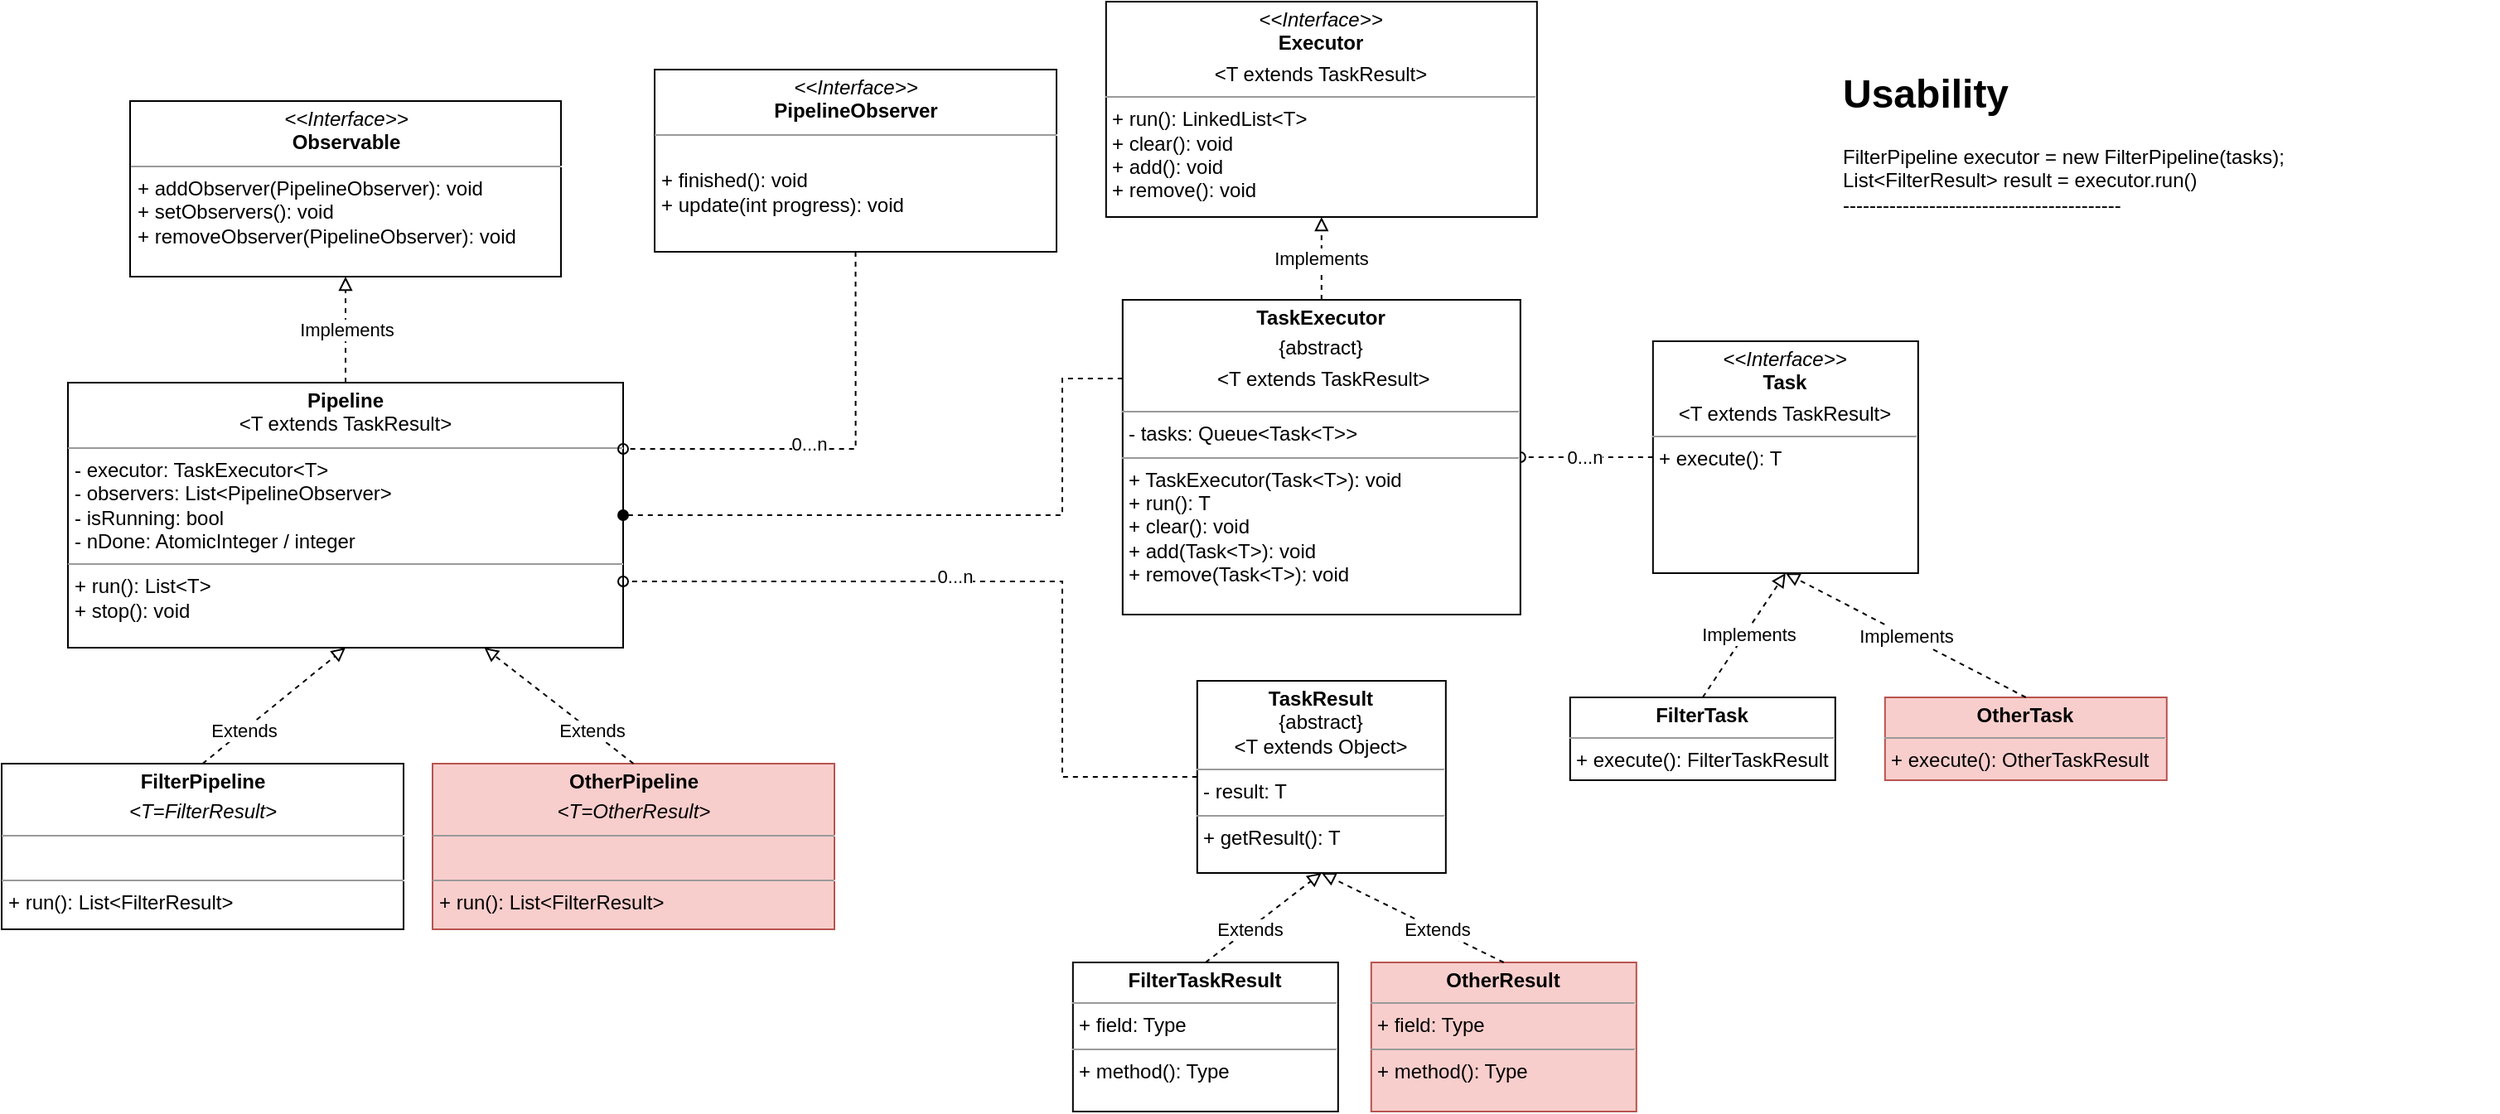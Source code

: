 <mxfile version="20.4.0" type="device"><diagram id="C5RBs43oDa-KdzZeNtuy" name="Page-1"><mxGraphModel dx="1919" dy="2183" grid="1" gridSize="10" guides="1" tooltips="1" connect="1" arrows="1" fold="1" page="1" pageScale="1" pageWidth="827" pageHeight="1169" math="0" shadow="0"><root><mxCell id="WIyWlLk6GJQsqaUBKTNV-0"/><mxCell id="WIyWlLk6GJQsqaUBKTNV-1" parent="WIyWlLk6GJQsqaUBKTNV-0"/><mxCell id="FGn-XUrXdO38s8hqbHCL-27" value="&lt;p style=&quot;margin:0px;margin-top:4px;text-align:center;&quot;&gt;&lt;b&gt;Pipeline&lt;/b&gt;&lt;br&gt;&amp;lt;T extends TaskResult&amp;gt;&lt;/p&gt;&lt;hr size=&quot;1&quot;&gt;&lt;p style=&quot;margin:0px;margin-left:4px;&quot;&gt;- executor: TaskExecutor&amp;lt;T&amp;gt;&lt;br&gt;&lt;/p&gt;&lt;p style=&quot;margin:0px;margin-left:4px;&quot;&gt;- observers: List&amp;lt;&lt;span style=&quot;text-align: center;&quot;&gt;PipelineObserver&lt;/span&gt;&amp;gt;&lt;/p&gt;&lt;p style=&quot;margin:0px;margin-left:4px;&quot;&gt;- isRunning: bool&lt;/p&gt;&lt;p style=&quot;margin:0px;margin-left:4px;&quot;&gt;- nDone: AtomicInteger / integer&lt;/p&gt;&lt;hr size=&quot;1&quot;&gt;&lt;p style=&quot;margin:0px;margin-left:4px;&quot;&gt;+ run(): List&amp;lt;T&amp;gt;&lt;br&gt;&lt;/p&gt;&lt;p style=&quot;margin:0px;margin-left:4px;&quot;&gt;+ stop(): void&lt;/p&gt;" style="verticalAlign=top;align=left;overflow=fill;fontSize=12;fontFamily=Helvetica;html=1;" vertex="1" parent="WIyWlLk6GJQsqaUBKTNV-1"><mxGeometry x="60" y="-450" width="335" height="160" as="geometry"/></mxCell><mxCell id="FGn-XUrXdO38s8hqbHCL-28" value="Extends" style="endArrow=block;endFill=0;html=1;rounded=0;dashed=1;exitX=0.5;exitY=0;exitDx=0;exitDy=0;entryX=0.5;entryY=1;entryDx=0;entryDy=0;" edge="1" parent="WIyWlLk6GJQsqaUBKTNV-1" source="FGn-XUrXdO38s8hqbHCL-32" target="FGn-XUrXdO38s8hqbHCL-27"><mxGeometry x="-0.429" width="160" relative="1" as="geometry"><mxPoint x="640" y="-290" as="sourcePoint"/><mxPoint x="430" y="-180" as="targetPoint"/><mxPoint as="offset"/></mxGeometry></mxCell><mxCell id="FGn-XUrXdO38s8hqbHCL-32" value="&lt;p style=&quot;margin:0px;margin-top:4px;text-align:center;&quot;&gt;&lt;b&gt;FilterPipeline&lt;/b&gt;&lt;/p&gt;&lt;p style=&quot;margin:0px;margin-top:4px;text-align:center;&quot;&gt;&lt;i&gt;&amp;lt;T=FilterResult&amp;gt;&lt;/i&gt;&lt;/p&gt;&lt;hr size=&quot;1&quot;&gt;&lt;p style=&quot;margin:0px;margin-left:4px;&quot;&gt;&lt;br&gt;&lt;/p&gt;&lt;hr size=&quot;1&quot;&gt;&lt;p style=&quot;margin:0px;margin-left:4px;&quot;&gt;+ run(): List&amp;lt;FilterResult&amp;gt;&lt;/p&gt;" style="verticalAlign=top;align=left;overflow=fill;fontSize=12;fontFamily=Helvetica;html=1;" vertex="1" parent="WIyWlLk6GJQsqaUBKTNV-1"><mxGeometry x="20" y="-220" width="242.5" height="100" as="geometry"/></mxCell><mxCell id="FGn-XUrXdO38s8hqbHCL-35" value="&lt;p style=&quot;margin:0px;margin-top:4px;text-align:center;&quot;&gt;&lt;i&gt;&amp;lt;&amp;lt;Interface&amp;gt;&amp;gt;&lt;/i&gt;&lt;br&gt;&lt;b&gt;PipelineObserver&lt;/b&gt;&lt;/p&gt;&lt;hr size=&quot;1&quot;&gt;&lt;p style=&quot;margin:0px;margin-left:4px;&quot;&gt;&lt;br&gt;&lt;/p&gt;&lt;p style=&quot;margin:0px;margin-left:4px;&quot;&gt;+ finished(): void&lt;/p&gt;&lt;p style=&quot;margin:0px;margin-left:4px;&quot;&gt;+ update(int progress): void&lt;/p&gt;" style="verticalAlign=top;align=left;overflow=fill;fontSize=12;fontFamily=Helvetica;html=1;" vertex="1" parent="WIyWlLk6GJQsqaUBKTNV-1"><mxGeometry x="414" y="-639" width="242.5" height="110" as="geometry"/></mxCell><mxCell id="FGn-XUrXdO38s8hqbHCL-41" value="&lt;p style=&quot;margin:0px;margin-top:4px;text-align:center;&quot;&gt;&lt;b&gt;TaskResult&lt;/b&gt;&lt;br&gt;{abstract}&lt;br&gt;&amp;lt;T extends Object&amp;gt;&lt;/p&gt;&lt;hr size=&quot;1&quot;&gt;&lt;p style=&quot;margin:0px;margin-left:4px;&quot;&gt;- result: T&lt;/p&gt;&lt;hr size=&quot;1&quot;&gt;&lt;p style=&quot;margin:0px;margin-left:4px;&quot;&gt;+ getResult(): T&lt;/p&gt;" style="verticalAlign=top;align=left;overflow=fill;fontSize=12;fontFamily=Helvetica;html=1;" vertex="1" parent="WIyWlLk6GJQsqaUBKTNV-1"><mxGeometry x="741.41" y="-270" width="150" height="116" as="geometry"/></mxCell><mxCell id="FGn-XUrXdO38s8hqbHCL-57" style="edgeStyle=orthogonalEdgeStyle;rounded=0;orthogonalLoop=1;jettySize=auto;html=1;exitX=0;exitY=0.5;exitDx=0;exitDy=0;entryX=1;entryY=0.5;entryDx=0;entryDy=0;dashed=1;endArrow=oval;endFill=0;" edge="1" parent="WIyWlLk6GJQsqaUBKTNV-1" source="FGn-XUrXdO38s8hqbHCL-43" target="FGn-XUrXdO38s8hqbHCL-68"><mxGeometry relative="1" as="geometry"><mxPoint x="1006.41" y="-365" as="sourcePoint"/></mxGeometry></mxCell><mxCell id="FGn-XUrXdO38s8hqbHCL-58" value="0...n" style="edgeLabel;html=1;align=center;verticalAlign=middle;resizable=0;points=[];" vertex="1" connectable="0" parent="FGn-XUrXdO38s8hqbHCL-57"><mxGeometry x="0.667" relative="1" as="geometry"><mxPoint x="25" as="offset"/></mxGeometry></mxCell><mxCell id="FGn-XUrXdO38s8hqbHCL-43" value="&lt;p style=&quot;margin:0px;margin-top:4px;text-align:center;&quot;&gt;&lt;i&gt;&amp;lt;&amp;lt;Interface&amp;gt;&amp;gt;&lt;/i&gt;&lt;br&gt;&lt;b&gt;Task&lt;/b&gt;&lt;/p&gt;&lt;p style=&quot;margin:0px;margin-top:4px;text-align:center;&quot;&gt;&amp;lt;T extends TaskResult&amp;gt;&lt;/p&gt;&lt;hr size=&quot;1&quot;&gt;&lt;p style=&quot;margin:0px;margin-left:4px;&quot;&gt;+ execute(): T&lt;/p&gt;" style="verticalAlign=top;align=left;overflow=fill;fontSize=12;fontFamily=Helvetica;html=1;" vertex="1" parent="WIyWlLk6GJQsqaUBKTNV-1"><mxGeometry x="1016.41" y="-475" width="160" height="140" as="geometry"/></mxCell><mxCell id="FGn-XUrXdO38s8hqbHCL-47" value="&lt;p style=&quot;margin:0px;margin-top:4px;text-align:center;&quot;&gt;&lt;b&gt;FilterTask&lt;/b&gt;&lt;/p&gt;&lt;hr size=&quot;1&quot;&gt;&lt;p style=&quot;margin:0px;margin-left:4px;&quot;&gt;+ execute(): FilterTaskResult&lt;/p&gt;&lt;p style=&quot;margin:0px;margin-left:4px;&quot;&gt;&lt;br&gt;&lt;/p&gt;" style="verticalAlign=top;align=left;overflow=fill;fontSize=12;fontFamily=Helvetica;html=1;" vertex="1" parent="WIyWlLk6GJQsqaUBKTNV-1"><mxGeometry x="966.41" y="-260" width="160" height="50" as="geometry"/></mxCell><mxCell id="FGn-XUrXdO38s8hqbHCL-48" value="&lt;p style=&quot;margin:0px;margin-top:4px;text-align:center;&quot;&gt;&lt;b&gt;OtherTask&lt;/b&gt;&lt;/p&gt;&lt;hr size=&quot;1&quot;&gt;&lt;p style=&quot;margin:0px;margin-left:4px;&quot;&gt;+ execute(): OtherTaskResult&lt;/p&gt;" style="verticalAlign=top;align=left;overflow=fill;fontSize=12;fontFamily=Helvetica;html=1;fillColor=#f8cecc;strokeColor=#b85450;" vertex="1" parent="WIyWlLk6GJQsqaUBKTNV-1"><mxGeometry x="1156.41" y="-260" width="170" height="50" as="geometry"/></mxCell><mxCell id="FGn-XUrXdO38s8hqbHCL-50" value="Implements" style="endArrow=block;endFill=0;html=1;rounded=0;dashed=1;exitX=0.5;exitY=0;exitDx=0;exitDy=0;entryX=0.5;entryY=1;entryDx=0;entryDy=0;" edge="1" parent="WIyWlLk6GJQsqaUBKTNV-1" source="FGn-XUrXdO38s8hqbHCL-47" target="FGn-XUrXdO38s8hqbHCL-43"><mxGeometry x="0.031" y="-2" width="160" relative="1" as="geometry"><mxPoint x="1086.41" y="-205.5" as="sourcePoint"/><mxPoint x="1141.41" y="-320" as="targetPoint"/><mxPoint as="offset"/></mxGeometry></mxCell><mxCell id="FGn-XUrXdO38s8hqbHCL-51" value="Implements" style="endArrow=block;endFill=0;html=1;rounded=0;dashed=1;exitX=0.5;exitY=0;exitDx=0;exitDy=0;entryX=0.5;entryY=1;entryDx=0;entryDy=0;" edge="1" parent="WIyWlLk6GJQsqaUBKTNV-1" source="FGn-XUrXdO38s8hqbHCL-48" target="FGn-XUrXdO38s8hqbHCL-43"><mxGeometry width="160" relative="1" as="geometry"><mxPoint x="1066.41" y="-230" as="sourcePoint"/><mxPoint x="1076.41" y="-330" as="targetPoint"/></mxGeometry></mxCell><mxCell id="FGn-XUrXdO38s8hqbHCL-52" style="edgeStyle=orthogonalEdgeStyle;shape=arrow;rounded=0;orthogonalLoop=1;jettySize=auto;html=1;exitX=0.5;exitY=1;exitDx=0;exitDy=0;dashed=1;" edge="1" parent="WIyWlLk6GJQsqaUBKTNV-1" source="FGn-XUrXdO38s8hqbHCL-48" target="FGn-XUrXdO38s8hqbHCL-48"><mxGeometry relative="1" as="geometry"/></mxCell><mxCell id="FGn-XUrXdO38s8hqbHCL-59" value="&lt;p style=&quot;margin:0px;margin-top:4px;text-align:center;&quot;&gt;&lt;b&gt;FilterTaskResult&lt;/b&gt;&lt;/p&gt;&lt;hr size=&quot;1&quot;&gt;&lt;p style=&quot;margin:0px;margin-left:4px;&quot;&gt;+ field: Type&lt;/p&gt;&lt;hr size=&quot;1&quot;&gt;&lt;p style=&quot;margin:0px;margin-left:4px;&quot;&gt;+ method(): Type&lt;/p&gt;" style="verticalAlign=top;align=left;overflow=fill;fontSize=12;fontFamily=Helvetica;html=1;" vertex="1" parent="WIyWlLk6GJQsqaUBKTNV-1"><mxGeometry x="666.41" y="-100" width="160" height="90" as="geometry"/></mxCell><mxCell id="FGn-XUrXdO38s8hqbHCL-61" value="Extends" style="endArrow=block;endFill=0;html=1;rounded=0;dashed=1;exitX=0.5;exitY=0;exitDx=0;exitDy=0;entryX=0.5;entryY=1;entryDx=0;entryDy=0;" edge="1" parent="WIyWlLk6GJQsqaUBKTNV-1" source="FGn-XUrXdO38s8hqbHCL-59" target="FGn-XUrXdO38s8hqbHCL-41"><mxGeometry x="-0.259" width="160" relative="1" as="geometry"><mxPoint x="815.91" y="-90" as="sourcePoint"/><mxPoint x="821.41" y="-160" as="targetPoint"/><mxPoint as="offset"/></mxGeometry></mxCell><mxCell id="FGn-XUrXdO38s8hqbHCL-63" value="&lt;p style=&quot;margin:0px;margin-top:4px;text-align:center;&quot;&gt;&lt;b&gt;OtherResult&lt;/b&gt;&lt;/p&gt;&lt;hr size=&quot;1&quot;&gt;&lt;p style=&quot;margin:0px;margin-left:4px;&quot;&gt;+ field: Type&lt;/p&gt;&lt;hr size=&quot;1&quot;&gt;&lt;p style=&quot;margin:0px;margin-left:4px;&quot;&gt;+ method(): Type&lt;/p&gt;" style="verticalAlign=top;align=left;overflow=fill;fontSize=12;fontFamily=Helvetica;html=1;fillColor=#f8cecc;strokeColor=#b85450;" vertex="1" parent="WIyWlLk6GJQsqaUBKTNV-1"><mxGeometry x="846.41" y="-100" width="160" height="90" as="geometry"/></mxCell><mxCell id="FGn-XUrXdO38s8hqbHCL-66" value="Extends" style="endArrow=block;endFill=0;html=1;rounded=0;dashed=1;exitX=0.5;exitY=0;exitDx=0;exitDy=0;entryX=0.5;entryY=1;entryDx=0;entryDy=0;" edge="1" parent="WIyWlLk6GJQsqaUBKTNV-1" source="FGn-XUrXdO38s8hqbHCL-63" target="FGn-XUrXdO38s8hqbHCL-41"><mxGeometry x="-0.259" width="160" relative="1" as="geometry"><mxPoint x="933.41" y="-100" as="sourcePoint"/><mxPoint x="1003.41" y="-154" as="targetPoint"/><mxPoint as="offset"/></mxGeometry></mxCell><mxCell id="FGn-XUrXdO38s8hqbHCL-67" value="&lt;h1&gt;Usability&lt;/h1&gt;&lt;div&gt;FilterPipeline executor = new FilterPipeline(tasks);&lt;/div&gt;&lt;div&gt;List&amp;lt;FilterResult&amp;gt; result = executor.run()&lt;/div&gt;&lt;div&gt;------------------------------------------&lt;/div&gt;&lt;div&gt;&lt;br&gt;&lt;/div&gt;" style="text;html=1;strokeColor=none;fillColor=none;spacing=5;spacingTop=-20;whiteSpace=wrap;overflow=hidden;rounded=0;" vertex="1" parent="WIyWlLk6GJQsqaUBKTNV-1"><mxGeometry x="1126.41" y="-644" width="400" height="120" as="geometry"/></mxCell><mxCell id="FGn-XUrXdO38s8hqbHCL-68" value="&lt;p style=&quot;margin:0px;margin-top:4px;text-align:center;&quot;&gt;&lt;b&gt;TaskExecutor&lt;/b&gt;&lt;/p&gt;&lt;p style=&quot;margin:0px;margin-top:4px;text-align:center;&quot;&gt;{abstract}&lt;/p&gt;&lt;p style=&quot;margin:0px;margin-top:4px;text-align:center;&quot;&gt;&lt;/p&gt;&lt;div style=&quot;text-align: center;&quot;&gt;&amp;nbsp;&amp;lt;T extends TaskResult&amp;gt;&lt;span style=&quot;caret-color: rgba(0, 0, 0, 0); color: rgba(0, 0, 0, 0); font-family: monospace; font-size: 0px; text-align: start;&quot;&gt;%3CmxGraphModel%3E%3Croot%3E%3CmxCell%20id%3D%220%22%2F%3E%3CmxCell%20id%3D%221%22%20parent%3D%220%22%2F%3E%3CmxCell%20id%3D%222%22%20value%3D%22Extends%22%20style%3D%22endArrow%3Dblock%3BendFill%3D0%3Bhtml%3D1%3Brounded%3D0%3Bdashed%3D1%3BexitX%3D0.5%3BexitY%3D0%3BexitDx%3D0%3BexitDy%3D0%3BentryX%3D0.5%3BentryY%3D1%3BentryDx%3D0%3BentryDy%3D0%3B%22%20edge%3D%221%22%20parent%3D%221%22%3E%3CmxGeometry%20x%3D%22-0.259%22%20width%3D%22160%22%20relative%3D%221%22%20as%3D%22geometry%22%3E%3CmxPoint%20x%3D%22640%22%20y%3D%22120%22%20as%3D%22sourcePoint%22%2F%3E%3CmxPoint%20x%3D%22710%22%20y%3D%2266%22%20as%3D%22targetPoint%22%2F%3E%3CmxPoint%20as%3D%22offset%22%2F%3E%3C%2FmxGeometry%3E%3C%2FmxCell%3E%3C%2Froot%3E%3C%2FmxGraphModel%3E&amp;lt;RT&lt;/span&gt;&lt;/div&gt;&lt;p&gt;&lt;/p&gt;&lt;hr size=&quot;1&quot;&gt;&lt;p style=&quot;margin:0px;margin-left:4px;&quot;&gt;- tasks: Queue&amp;lt;Task&amp;lt;T&amp;gt;&amp;gt;&lt;/p&gt;&lt;hr size=&quot;1&quot;&gt;&lt;p style=&quot;margin:0px;margin-left:4px;&quot;&gt;+ TaskExecutor(Task&amp;lt;T&amp;gt;): void&lt;/p&gt;&lt;p style=&quot;margin:0px;margin-left:4px;&quot;&gt;+ run(): T&lt;/p&gt;&lt;p style=&quot;margin:0px;margin-left:4px;&quot;&gt;+ clear(): void&lt;/p&gt;&lt;p style=&quot;margin:0px;margin-left:4px;&quot;&gt;+ add(Task&amp;lt;T&amp;gt;): void&lt;/p&gt;&lt;p style=&quot;margin:0px;margin-left:4px;&quot;&gt;+ remove(Task&amp;lt;T&amp;gt;): void&lt;/p&gt;" style="verticalAlign=top;align=left;overflow=fill;fontSize=12;fontFamily=Helvetica;html=1;" vertex="1" parent="WIyWlLk6GJQsqaUBKTNV-1"><mxGeometry x="696.41" y="-500" width="240" height="190" as="geometry"/></mxCell><mxCell id="FGn-XUrXdO38s8hqbHCL-70" value="&lt;p style=&quot;margin:0px;margin-top:4px;text-align:center;&quot;&gt;&lt;i&gt;&amp;lt;&amp;lt;Interface&amp;gt;&amp;gt;&lt;/i&gt;&lt;br&gt;&lt;b&gt;Executor&lt;/b&gt;&lt;/p&gt;&lt;p style=&quot;margin:0px;margin-top:4px;text-align:center;&quot;&gt;&amp;lt;T extends TaskResult&amp;gt;&lt;/p&gt;&lt;hr size=&quot;1&quot;&gt;&lt;p style=&quot;margin:0px;margin-left:4px;&quot;&gt;+ run(): LinkedList&amp;lt;T&amp;gt;&lt;/p&gt;&lt;p style=&quot;margin:0px;margin-left:4px;&quot;&gt;+ clear(): void&lt;/p&gt;&lt;p style=&quot;margin:0px;margin-left:4px;&quot;&gt;+ add(): void&lt;/p&gt;&lt;p style=&quot;margin:0px;margin-left:4px;&quot;&gt;+ remove(): void&lt;/p&gt;" style="verticalAlign=top;align=left;overflow=fill;fontSize=12;fontFamily=Helvetica;html=1;" vertex="1" parent="WIyWlLk6GJQsqaUBKTNV-1"><mxGeometry x="686.41" y="-680" width="260" height="130" as="geometry"/></mxCell><mxCell id="FGn-XUrXdO38s8hqbHCL-71" value="Implements" style="endArrow=block;endFill=0;html=1;rounded=0;dashed=1;exitX=0.5;exitY=0;exitDx=0;exitDy=0;entryX=0.5;entryY=1;entryDx=0;entryDy=0;" edge="1" parent="WIyWlLk6GJQsqaUBKTNV-1" source="FGn-XUrXdO38s8hqbHCL-68"><mxGeometry width="160" relative="1" as="geometry"><mxPoint x="936.41" y="-544" as="sourcePoint"/><mxPoint x="816.41" y="-550" as="targetPoint"/><mxPoint as="offset"/><Array as="points"/></mxGeometry></mxCell><mxCell id="FGn-XUrXdO38s8hqbHCL-72" style="edgeStyle=orthogonalEdgeStyle;rounded=0;orthogonalLoop=1;jettySize=auto;html=1;exitX=0;exitY=0.25;exitDx=0;exitDy=0;entryX=1;entryY=0.5;entryDx=0;entryDy=0;dashed=1;endArrow=oval;endFill=1;" edge="1" parent="WIyWlLk6GJQsqaUBKTNV-1" source="FGn-XUrXdO38s8hqbHCL-68" target="FGn-XUrXdO38s8hqbHCL-27"><mxGeometry relative="1" as="geometry"><mxPoint x="435" y="-405.5" as="sourcePoint"/><mxPoint x="355" y="-405.5" as="targetPoint"/><Array as="points"><mxPoint x="660" y="-453"/><mxPoint x="660" y="-370"/></Array></mxGeometry></mxCell><mxCell id="FGn-XUrXdO38s8hqbHCL-74" style="edgeStyle=orthogonalEdgeStyle;rounded=0;orthogonalLoop=1;jettySize=auto;html=1;exitX=0;exitY=0.5;exitDx=0;exitDy=0;entryX=1;entryY=0.75;entryDx=0;entryDy=0;dashed=1;endArrow=oval;endFill=0;" edge="1" parent="WIyWlLk6GJQsqaUBKTNV-1" source="FGn-XUrXdO38s8hqbHCL-41" target="FGn-XUrXdO38s8hqbHCL-27"><mxGeometry relative="1" as="geometry"><mxPoint x="820" y="-395" as="sourcePoint"/><mxPoint x="740" y="-395" as="targetPoint"/><Array as="points"><mxPoint x="660" y="-212"/><mxPoint x="660" y="-330"/></Array></mxGeometry></mxCell><mxCell id="FGn-XUrXdO38s8hqbHCL-76" value="0...n" style="edgeLabel;html=1;align=center;verticalAlign=middle;resizable=0;points=[];" vertex="1" connectable="0" parent="FGn-XUrXdO38s8hqbHCL-74"><mxGeometry x="0.14" y="-3" relative="1" as="geometry"><mxPoint as="offset"/></mxGeometry></mxCell><mxCell id="FGn-XUrXdO38s8hqbHCL-77" value="&lt;p style=&quot;margin:0px;margin-top:4px;text-align:center;&quot;&gt;&lt;b&gt;OtherPipeline&lt;/b&gt;&lt;/p&gt;&lt;p style=&quot;margin:0px;margin-top:4px;text-align:center;&quot;&gt;&lt;i&gt;&amp;lt;T=OtherResult&amp;gt;&lt;/i&gt;&lt;/p&gt;&lt;hr size=&quot;1&quot;&gt;&lt;p style=&quot;margin:0px;margin-left:4px;&quot;&gt;&lt;br&gt;&lt;/p&gt;&lt;hr size=&quot;1&quot;&gt;&lt;p style=&quot;margin:0px;margin-left:4px;&quot;&gt;+ run(): List&amp;lt;FilterResult&amp;gt;&lt;/p&gt;" style="verticalAlign=top;align=left;overflow=fill;fontSize=12;fontFamily=Helvetica;html=1;fillColor=#f8cecc;strokeColor=#b85450;" vertex="1" parent="WIyWlLk6GJQsqaUBKTNV-1"><mxGeometry x="280" y="-220" width="242.5" height="100" as="geometry"/></mxCell><mxCell id="FGn-XUrXdO38s8hqbHCL-79" value="Extends" style="endArrow=block;endFill=0;html=1;rounded=0;dashed=1;entryX=0.75;entryY=1;entryDx=0;entryDy=0;exitX=0.5;exitY=0;exitDx=0;exitDy=0;" edge="1" parent="WIyWlLk6GJQsqaUBKTNV-1" source="FGn-XUrXdO38s8hqbHCL-77" target="FGn-XUrXdO38s8hqbHCL-27"><mxGeometry x="-0.429" width="160" relative="1" as="geometry"><mxPoint x="450" y="-240" as="sourcePoint"/><mxPoint x="450" y="-310" as="targetPoint"/><mxPoint as="offset"/></mxGeometry></mxCell><mxCell id="FGn-XUrXdO38s8hqbHCL-80" value="&lt;p style=&quot;margin:0px;margin-top:4px;text-align:center;&quot;&gt;&lt;i&gt;&amp;lt;&amp;lt;Interface&amp;gt;&amp;gt;&lt;/i&gt;&lt;br&gt;&lt;b&gt;Observable&lt;/b&gt;&lt;/p&gt;&lt;hr size=&quot;1&quot;&gt;&lt;p style=&quot;margin:0px;margin-left:4px;&quot;&gt;+ addObserver(&lt;span style=&quot;text-align: center;&quot;&gt;PipelineObserver&lt;/span&gt;): void&lt;/p&gt;&lt;p style=&quot;margin:0px;margin-left:4px;&quot;&gt;+ setObservers(): void&lt;br&gt;+ removeObserver(&lt;span style=&quot;text-align: center;&quot;&gt;PipelineObserver&lt;/span&gt;): void&lt;/p&gt;" style="verticalAlign=top;align=left;overflow=fill;fontSize=12;fontFamily=Helvetica;html=1;" vertex="1" parent="WIyWlLk6GJQsqaUBKTNV-1"><mxGeometry x="97.5" y="-620" width="260" height="106" as="geometry"/></mxCell><mxCell id="FGn-XUrXdO38s8hqbHCL-81" value="Implements" style="endArrow=block;endFill=0;html=1;rounded=0;dashed=1;exitX=0.5;exitY=0;exitDx=0;exitDy=0;entryX=0.5;entryY=1;entryDx=0;entryDy=0;" edge="1" parent="WIyWlLk6GJQsqaUBKTNV-1" source="FGn-XUrXdO38s8hqbHCL-27" target="FGn-XUrXdO38s8hqbHCL-80"><mxGeometry width="160" relative="1" as="geometry"><mxPoint x="290.0" y="-500" as="sourcePoint"/><mxPoint x="290.0" y="-550" as="targetPoint"/><mxPoint as="offset"/><Array as="points"/></mxGeometry></mxCell><mxCell id="FGn-XUrXdO38s8hqbHCL-82" style="edgeStyle=orthogonalEdgeStyle;rounded=0;orthogonalLoop=1;jettySize=auto;html=1;exitX=0.5;exitY=1;exitDx=0;exitDy=0;entryX=1;entryY=0.25;entryDx=0;entryDy=0;dashed=1;endArrow=oval;endFill=0;" edge="1" parent="WIyWlLk6GJQsqaUBKTNV-1" source="FGn-XUrXdO38s8hqbHCL-35" target="FGn-XUrXdO38s8hqbHCL-27"><mxGeometry relative="1" as="geometry"><mxPoint x="751.41" y="-202" as="sourcePoint"/><mxPoint x="405" y="-320" as="targetPoint"/><Array as="points"><mxPoint x="535" y="-410"/></Array></mxGeometry></mxCell><mxCell id="FGn-XUrXdO38s8hqbHCL-83" value="0...n" style="edgeLabel;html=1;align=center;verticalAlign=middle;resizable=0;points=[];" vertex="1" connectable="0" parent="FGn-XUrXdO38s8hqbHCL-82"><mxGeometry x="0.14" y="-3" relative="1" as="geometry"><mxPoint as="offset"/></mxGeometry></mxCell></root></mxGraphModel></diagram></mxfile>